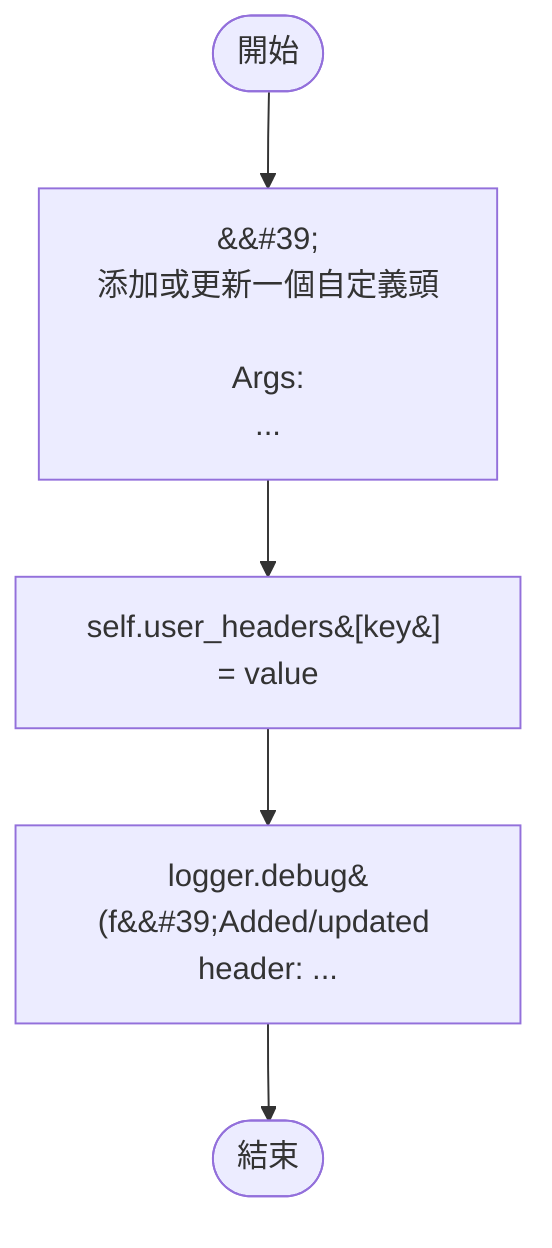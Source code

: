 flowchart TB
    n1([開始])
    n2([結束])
    n3[&amp;&#35;39;\n        添加或更新一個自定義頭\n\n        Args:\n    ...]
    n4[self.user_headers&#91;key&#93; = value]
    n5[logger.debug&#40;f&amp;&#35;39;Added/updated header: &#12...]
    n1 --> n3
    n3 --> n4
    n4 --> n5
    n5 --> n2